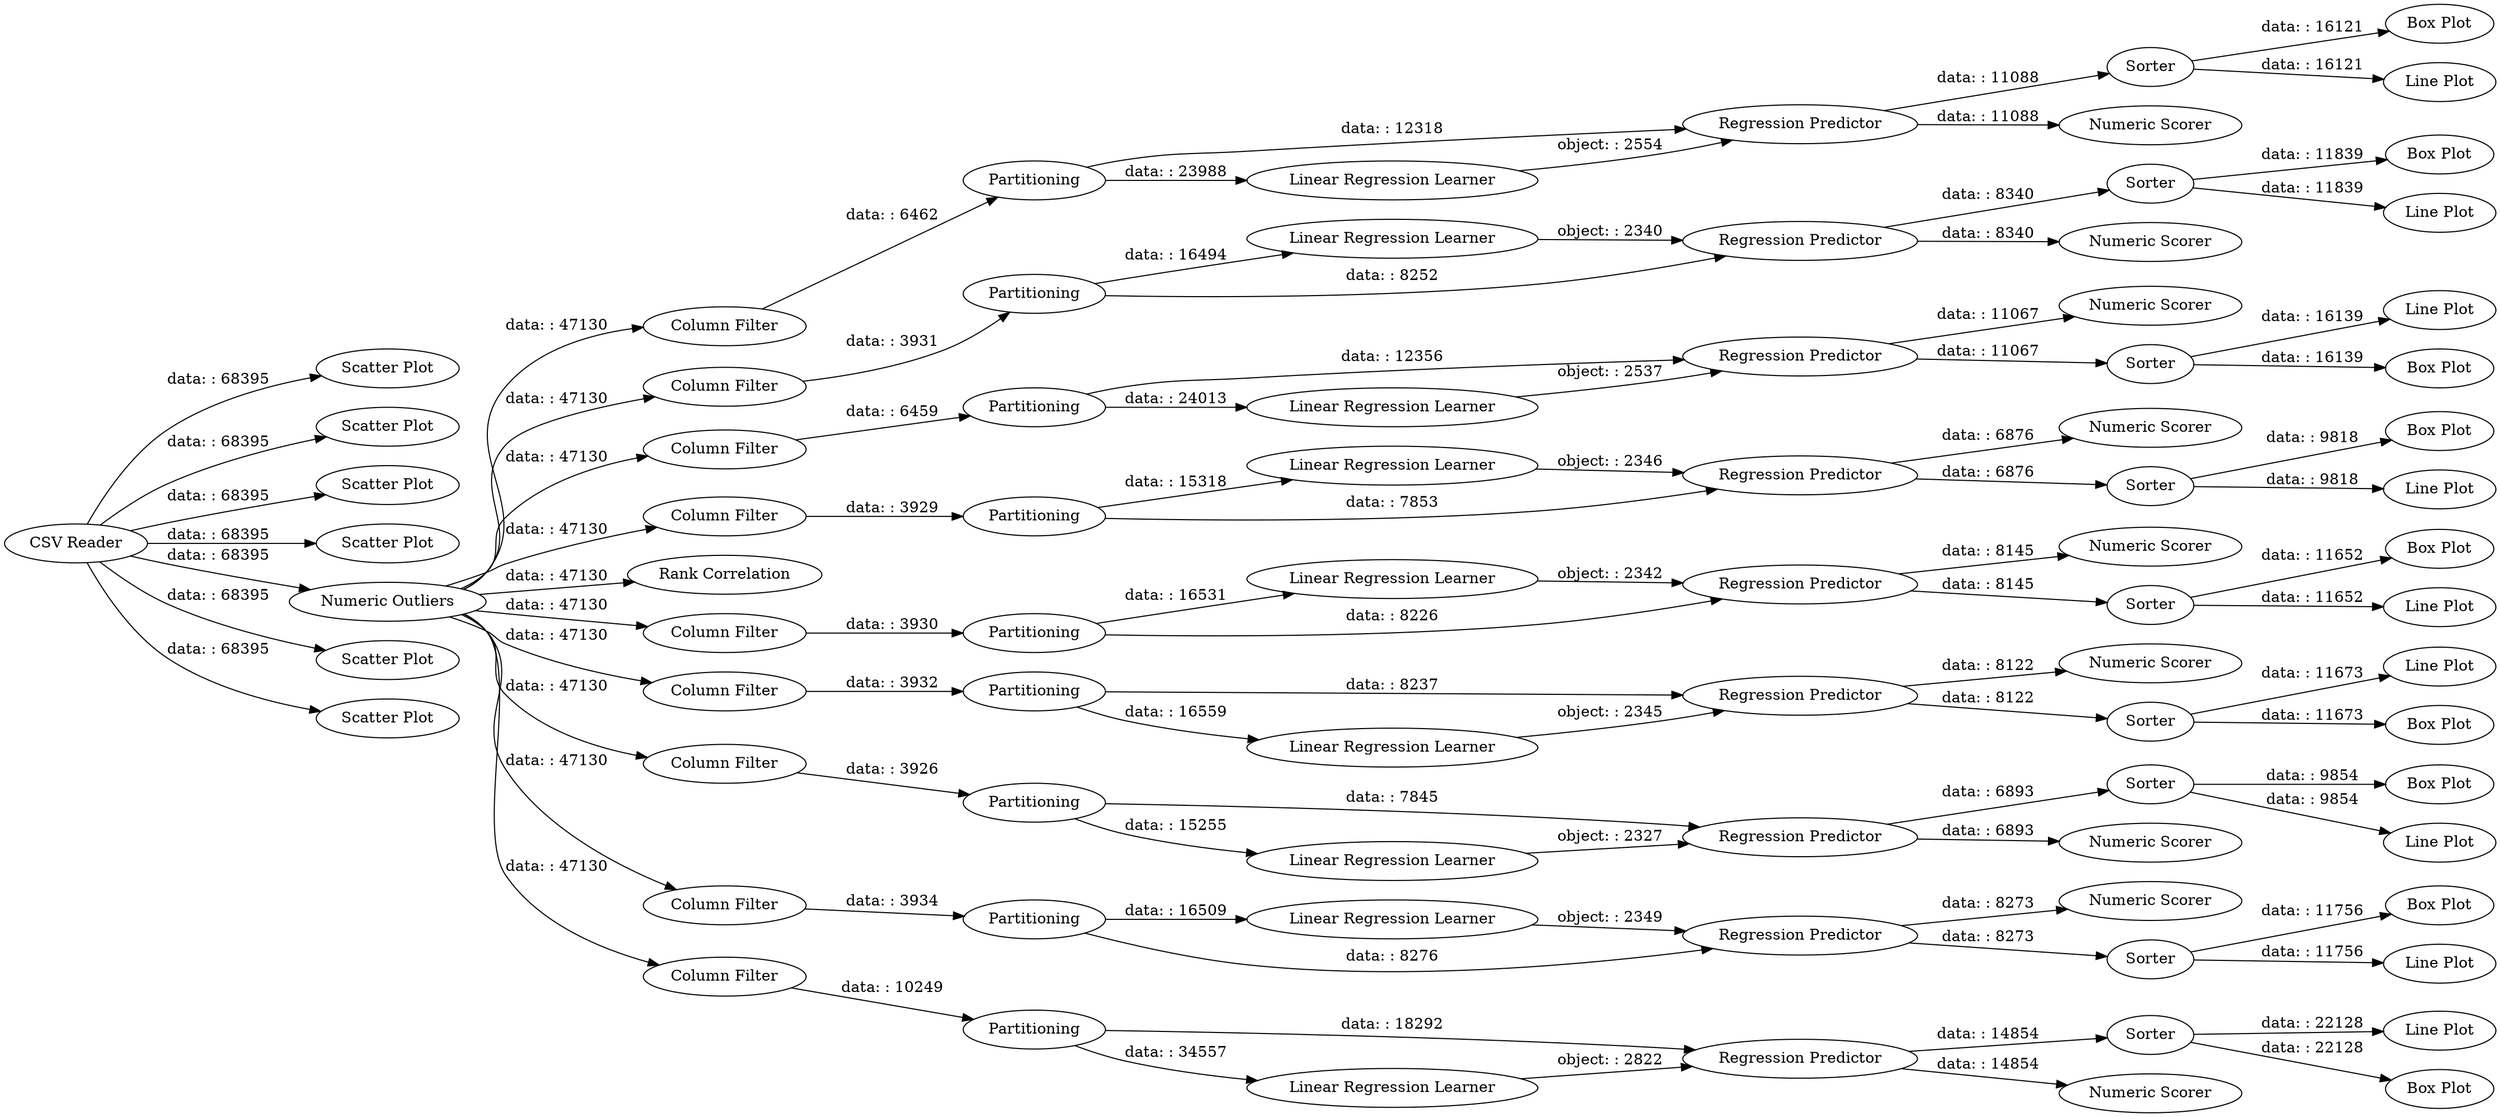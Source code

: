 digraph {
	"8966759227504446966_17" [label="Linear Regression Learner"]
	"8966759227504446966_75" [label="Column Filter"]
	"8966759227504446966_68" [label=Partitioning]
	"8966759227504446966_15" [label="Column Filter"]
	"8966759227504446966_67" [label="Column Filter"]
	"8966759227504446966_29" [label="Linear Regression Learner"]
	"8966759227504446966_7" [label="Scatter Plot"]
	"8966759227504446966_41" [label="Line Plot"]
	"8966759227504446966_26" [label="Box Plot"]
	"8966759227504446966_20" [label=Sorter]
	"8966759227504446966_48" [label=Sorter]
	"8966759227504446966_60" [label="Linear Regression Learner"]
	"8966759227504446966_58" [label="Column Filter"]
	"8966759227504446966_66" [label="Rank Correlation"]
	"8966759227504446966_36" [label=Partitioning]
	"8966759227504446966_12" [label="Line Plot"]
	"8966759227504446966_56" [label="Column Filter"]
	"8966759227504446966_38" [label="Regression Predictor"]
	"8966759227504446966_57" [label=Partitioning]
	"8966759227504446966_3" [label="Scatter Plot"]
	"8966759227504446966_39" [label="Numeric Scorer"]
	"8966759227504446966_18" [label="Regression Predictor"]
	"8966759227504446966_65" [label="Box Plot"]
	"8966759227504446966_70" [label="Regression Predictor"]
	"8966759227504446966_28" [label=Partitioning]
	"8966759227504446966_35" [label="Column Filter"]
	"8966759227504446966_61" [label="Regression Predictor"]
	"8966759227504446966_34" [label="Box Plot"]
	"8966759227504446966_19" [label="Numeric Scorer"]
	"8966759227504446966_43" [label="Column Filter"]
	"8966759227504446966_13" [label=Sorter]
	"8966759227504446966_1" [label="CSV Reader"]
	"8966759227504446966_46" [label="Regression Predictor"]
	"8966759227504446966_59" [label=Partitioning]
	"8966759227504446966_45" [label="Linear Regression Learner"]
	"8966759227504446966_71" [label="Numeric Scorer"]
	"8966759227504446966_16" [label=Partitioning]
	"8966759227504446966_2" [label="Scatter Plot"]
	"8966759227504446966_42" [label="Box Plot"]
	"8966759227504446966_73" [label="Line Plot"]
	"8966759227504446966_64" [label="Line Plot"]
	"8966759227504446966_37" [label="Linear Regression Learner"]
	"8966759227504446966_50" [label="Linear Regression Learner"]
	"8966759227504446966_55" [label="Box Plot"]
	"8966759227504446966_80" [label=Sorter]
	"8966759227504446966_14" [label="Numeric Scorer"]
	"8966759227504446966_69" [label="Linear Regression Learner"]
	"8966759227504446966_82" [label="Box Plot"]
	"8966759227504446966_62" [label="Numeric Scorer"]
	"8966759227504446966_54" [label="Line Plot"]
	"8966759227504446966_52" [label="Numeric Scorer"]
	"8966759227504446966_72" [label=Sorter]
	"8966759227504446966_40" [label=Sorter]
	"8966759227504446966_5" [label="Scatter Plot"]
	"8966759227504446966_30" [label="Regression Predictor"]
	"8966759227504446966_27" [label="Column Filter"]
	"8966759227504446966_78" [label="Regression Predictor"]
	"8966759227504446966_53" [label=Sorter]
	"8966759227504446966_8" [label="Numeric Outliers"]
	"8966759227504446966_63" [label=Sorter]
	"8966759227504446966_4" [label="Scatter Plot"]
	"8966759227504446966_51" [label="Regression Predictor"]
	"8966759227504446966_76" [label=Partitioning]
	"8966759227504446966_79" [label="Numeric Scorer"]
	"8966759227504446966_23" [label="Box Plot"]
	"8966759227504446966_49" [label="Line Plot"]
	"8966759227504446966_25" [label="Column Filter"]
	"8966759227504446966_31" [label="Numeric Scorer"]
	"8966759227504446966_6" [label="Scatter Plot"]
	"8966759227504446966_21" [label="Line Plot"]
	"8966759227504446966_44" [label=Partitioning]
	"8966759227504446966_32" [label=Sorter]
	"8966759227504446966_33" [label="Line Plot"]
	"8966759227504446966_47" [label="Numeric Scorer"]
	"8966759227504446966_11" [label="Regression Predictor"]
	"8966759227504446966_74" [label="Box Plot"]
	"8966759227504446966_81" [label="Line Plot"]
	"8966759227504446966_77" [label="Linear Regression Learner"]
	"8966759227504446966_9" [label=Partitioning]
	"8966759227504446966_22" [label="Box Plot"]
	"8966759227504446966_10" [label="Linear Regression Learner"]
	"8966759227504446966_35" -> "8966759227504446966_36" [label="data: : 3932"]
	"8966759227504446966_43" -> "8966759227504446966_44" [label="data: : 3926"]
	"8966759227504446966_28" -> "8966759227504446966_29" [label="data: : 16509"]
	"8966759227504446966_57" -> "8966759227504446966_50" [label="data: : 16531"]
	"8966759227504446966_11" -> "8966759227504446966_13" [label="data: : 14854"]
	"8966759227504446966_20" -> "8966759227504446966_21" [label="data: : 11839"]
	"8966759227504446966_78" -> "8966759227504446966_80" [label="data: : 11088"]
	"8966759227504446966_8" -> "8966759227504446966_66" [label="data: : 47130"]
	"8966759227504446966_9" -> "8966759227504446966_11" [label="data: : 18292"]
	"8966759227504446966_76" -> "8966759227504446966_78" [label="data: : 12318"]
	"8966759227504446966_61" -> "8966759227504446966_63" [label="data: : 6876"]
	"8966759227504446966_68" -> "8966759227504446966_69" [label="data: : 24013"]
	"8966759227504446966_29" -> "8966759227504446966_30" [label="object: : 2349"]
	"8966759227504446966_50" -> "8966759227504446966_51" [label="object: : 2342"]
	"8966759227504446966_18" -> "8966759227504446966_20" [label="data: : 8340"]
	"8966759227504446966_1" -> "8966759227504446966_7" [label="data: : 68395"]
	"8966759227504446966_44" -> "8966759227504446966_45" [label="data: : 15255"]
	"8966759227504446966_8" -> "8966759227504446966_43" [label="data: : 47130"]
	"8966759227504446966_46" -> "8966759227504446966_48" [label="data: : 6893"]
	"8966759227504446966_67" -> "8966759227504446966_68" [label="data: : 6459"]
	"8966759227504446966_8" -> "8966759227504446966_58" [label="data: : 47130"]
	"8966759227504446966_30" -> "8966759227504446966_31" [label="data: : 8273"]
	"8966759227504446966_72" -> "8966759227504446966_74" [label="data: : 16139"]
	"8966759227504446966_60" -> "8966759227504446966_61" [label="object: : 2346"]
	"8966759227504446966_9" -> "8966759227504446966_10" [label="data: : 34557"]
	"8966759227504446966_11" -> "8966759227504446966_14" [label="data: : 14854"]
	"8966759227504446966_40" -> "8966759227504446966_41" [label="data: : 11673"]
	"8966759227504446966_51" -> "8966759227504446966_52" [label="data: : 8145"]
	"8966759227504446966_61" -> "8966759227504446966_62" [label="data: : 6876"]
	"8966759227504446966_48" -> "8966759227504446966_49" [label="data: : 9854"]
	"8966759227504446966_1" -> "8966759227504446966_8" [label="data: : 68395"]
	"8966759227504446966_80" -> "8966759227504446966_81" [label="data: : 16121"]
	"8966759227504446966_37" -> "8966759227504446966_38" [label="object: : 2345"]
	"8966759227504446966_28" -> "8966759227504446966_30" [label="data: : 8276"]
	"8966759227504446966_20" -> "8966759227504446966_23" [label="data: : 11839"]
	"8966759227504446966_1" -> "8966759227504446966_3" [label="data: : 68395"]
	"8966759227504446966_25" -> "8966759227504446966_9" [label="data: : 10249"]
	"8966759227504446966_8" -> "8966759227504446966_75" [label="data: : 47130"]
	"8966759227504446966_63" -> "8966759227504446966_64" [label="data: : 9818"]
	"8966759227504446966_80" -> "8966759227504446966_82" [label="data: : 16121"]
	"8966759227504446966_13" -> "8966759227504446966_12" [label="data: : 22128"]
	"8966759227504446966_75" -> "8966759227504446966_76" [label="data: : 6462"]
	"8966759227504446966_56" -> "8966759227504446966_57" [label="data: : 3930"]
	"8966759227504446966_30" -> "8966759227504446966_32" [label="data: : 8273"]
	"8966759227504446966_13" -> "8966759227504446966_22" [label="data: : 22128"]
	"8966759227504446966_53" -> "8966759227504446966_55" [label="data: : 11652"]
	"8966759227504446966_40" -> "8966759227504446966_34" [label="data: : 11673"]
	"8966759227504446966_69" -> "8966759227504446966_70" [label="object: : 2537"]
	"8966759227504446966_59" -> "8966759227504446966_61" [label="data: : 7853"]
	"8966759227504446966_53" -> "8966759227504446966_54" [label="data: : 11652"]
	"8966759227504446966_8" -> "8966759227504446966_15" [label="data: : 47130"]
	"8966759227504446966_57" -> "8966759227504446966_51" [label="data: : 8226"]
	"8966759227504446966_15" -> "8966759227504446966_16" [label="data: : 3931"]
	"8966759227504446966_32" -> "8966759227504446966_33" [label="data: : 11756"]
	"8966759227504446966_16" -> "8966759227504446966_17" [label="data: : 16494"]
	"8966759227504446966_1" -> "8966759227504446966_5" [label="data: : 68395"]
	"8966759227504446966_77" -> "8966759227504446966_78" [label="object: : 2554"]
	"8966759227504446966_8" -> "8966759227504446966_35" [label="data: : 47130"]
	"8966759227504446966_8" -> "8966759227504446966_56" [label="data: : 47130"]
	"8966759227504446966_8" -> "8966759227504446966_25" [label="data: : 47130"]
	"8966759227504446966_10" -> "8966759227504446966_11" [label="object: : 2822"]
	"8966759227504446966_38" -> "8966759227504446966_40" [label="data: : 8122"]
	"8966759227504446966_36" -> "8966759227504446966_37" [label="data: : 16559"]
	"8966759227504446966_63" -> "8966759227504446966_65" [label="data: : 9818"]
	"8966759227504446966_51" -> "8966759227504446966_53" [label="data: : 8145"]
	"8966759227504446966_45" -> "8966759227504446966_46" [label="object: : 2327"]
	"8966759227504446966_27" -> "8966759227504446966_28" [label="data: : 3934"]
	"8966759227504446966_1" -> "8966759227504446966_4" [label="data: : 68395"]
	"8966759227504446966_48" -> "8966759227504446966_42" [label="data: : 9854"]
	"8966759227504446966_8" -> "8966759227504446966_67" [label="data: : 47130"]
	"8966759227504446966_70" -> "8966759227504446966_72" [label="data: : 11067"]
	"8966759227504446966_1" -> "8966759227504446966_2" [label="data: : 68395"]
	"8966759227504446966_36" -> "8966759227504446966_38" [label="data: : 8237"]
	"8966759227504446966_32" -> "8966759227504446966_26" [label="data: : 11756"]
	"8966759227504446966_78" -> "8966759227504446966_79" [label="data: : 11088"]
	"8966759227504446966_72" -> "8966759227504446966_73" [label="data: : 16139"]
	"8966759227504446966_68" -> "8966759227504446966_70" [label="data: : 12356"]
	"8966759227504446966_18" -> "8966759227504446966_19" [label="data: : 8340"]
	"8966759227504446966_46" -> "8966759227504446966_47" [label="data: : 6893"]
	"8966759227504446966_59" -> "8966759227504446966_60" [label="data: : 15318"]
	"8966759227504446966_58" -> "8966759227504446966_59" [label="data: : 3929"]
	"8966759227504446966_70" -> "8966759227504446966_71" [label="data: : 11067"]
	"8966759227504446966_16" -> "8966759227504446966_18" [label="data: : 8252"]
	"8966759227504446966_1" -> "8966759227504446966_6" [label="data: : 68395"]
	"8966759227504446966_44" -> "8966759227504446966_46" [label="data: : 7845"]
	"8966759227504446966_38" -> "8966759227504446966_39" [label="data: : 8122"]
	"8966759227504446966_17" -> "8966759227504446966_18" [label="object: : 2340"]
	"8966759227504446966_8" -> "8966759227504446966_27" [label="data: : 47130"]
	"8966759227504446966_76" -> "8966759227504446966_77" [label="data: : 23988"]
	rankdir=LR
}
